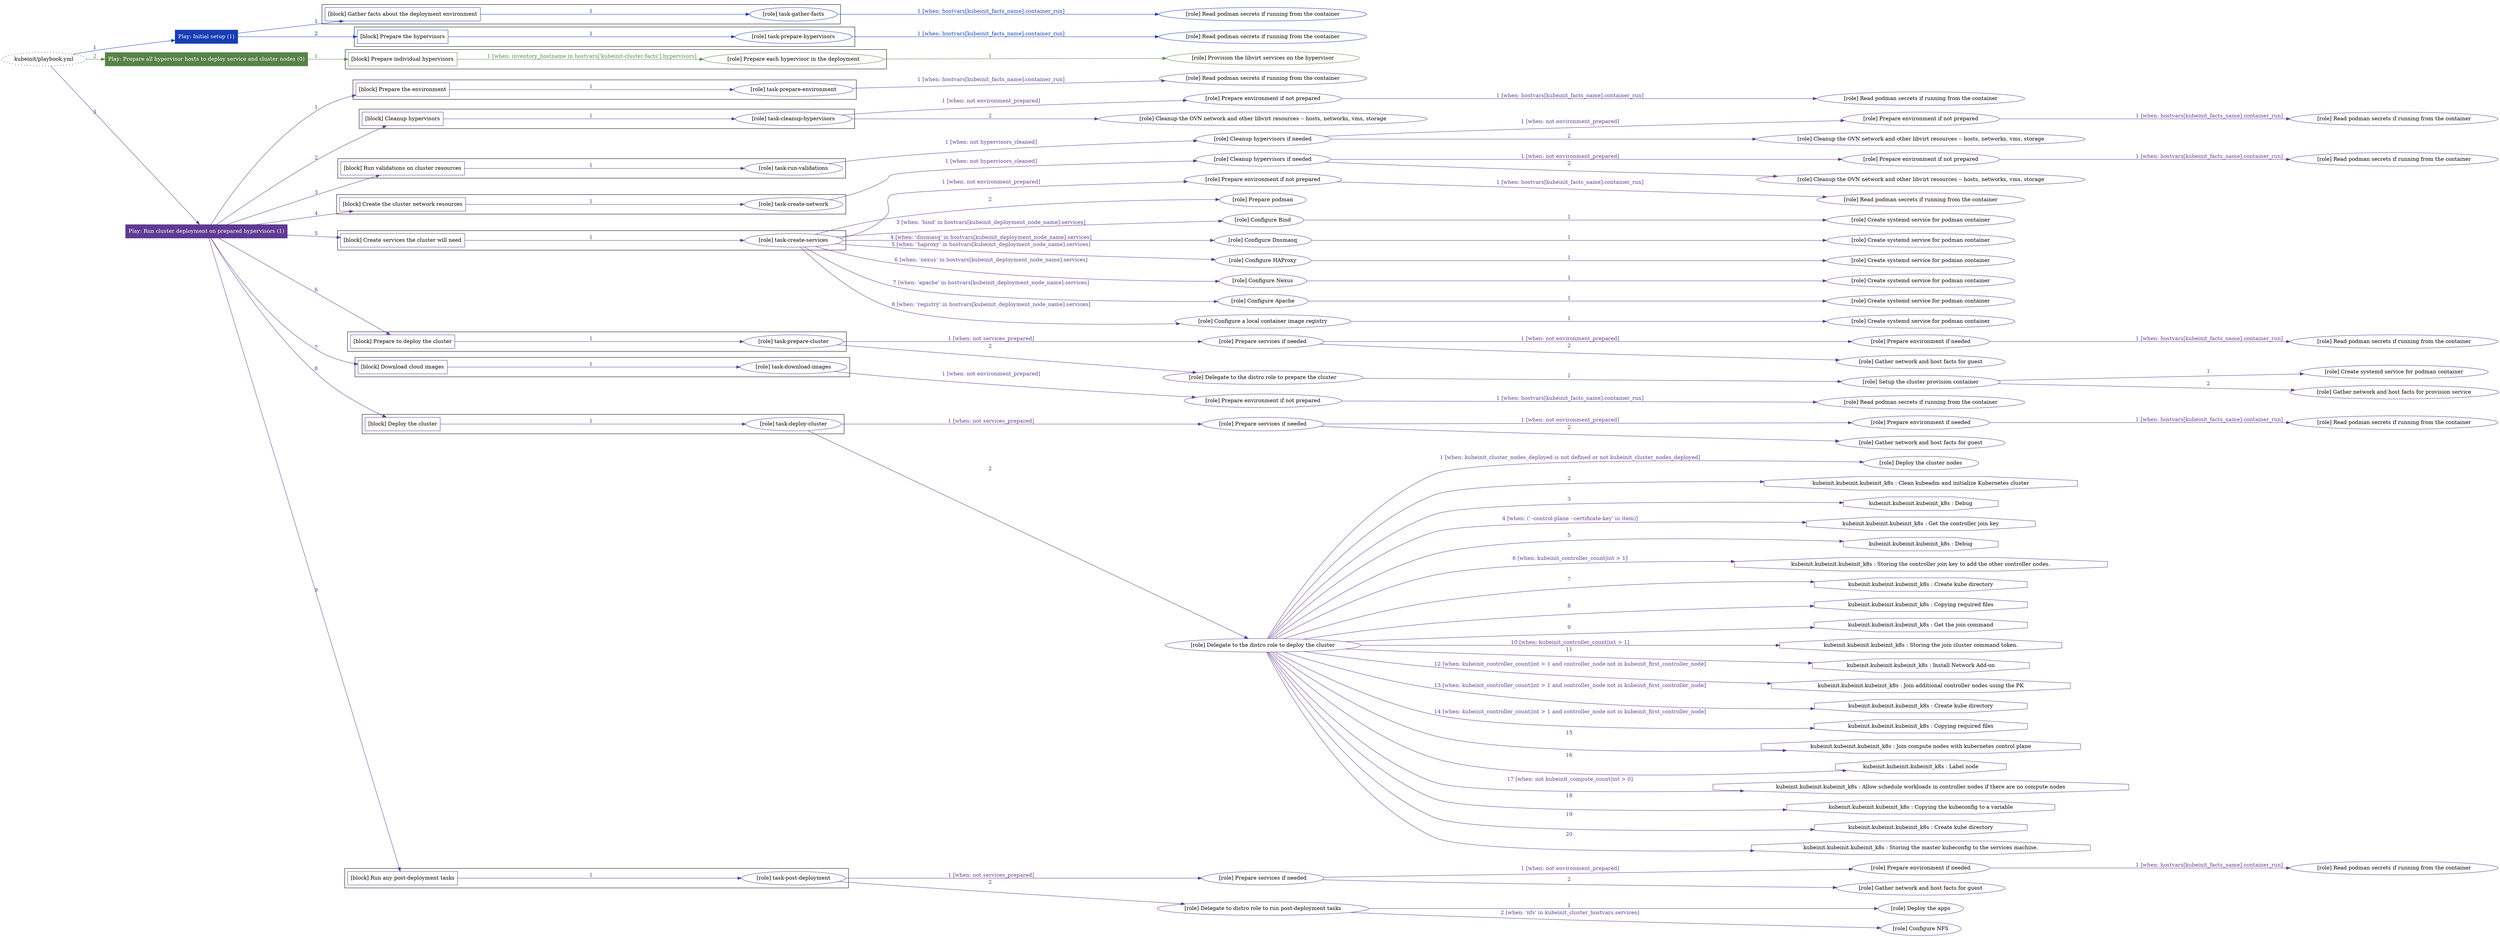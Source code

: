 digraph {
	graph [concentrate=true ordering=in rankdir=LR ratio=fill]
	edge [esep=5 sep=10]
	"kubeinit/playbook.yml" [id=root_node style=dotted]
	play_bf2b3b45 [label="Play: Initial setup (1)" color="#173db5" fontcolor="#ffffff" id=play_bf2b3b45 shape=box style=filled tooltip=localhost]
	"kubeinit/playbook.yml" -> play_bf2b3b45 [label="1 " color="#173db5" fontcolor="#173db5" id=edge_540fbf49 labeltooltip="1 " tooltip="1 "]
	subgraph "Read podman secrets if running from the container" {
		role_b2aad50b [label="[role] Read podman secrets if running from the container" color="#173db5" id=role_b2aad50b tooltip="Read podman secrets if running from the container"]
	}
	subgraph "task-gather-facts" {
		role_1fd8dd23 [label="[role] task-gather-facts" color="#173db5" id=role_1fd8dd23 tooltip="task-gather-facts"]
		role_1fd8dd23 -> role_b2aad50b [label="1 [when: hostvars[kubeinit_facts_name].container_run]" color="#173db5" fontcolor="#173db5" id=edge_abae1e37 labeltooltip="1 [when: hostvars[kubeinit_facts_name].container_run]" tooltip="1 [when: hostvars[kubeinit_facts_name].container_run]"]
	}
	subgraph "Read podman secrets if running from the container" {
		role_ccc1912c [label="[role] Read podman secrets if running from the container" color="#173db5" id=role_ccc1912c tooltip="Read podman secrets if running from the container"]
	}
	subgraph "task-prepare-hypervisors" {
		role_44dd80b1 [label="[role] task-prepare-hypervisors" color="#173db5" id=role_44dd80b1 tooltip="task-prepare-hypervisors"]
		role_44dd80b1 -> role_ccc1912c [label="1 [when: hostvars[kubeinit_facts_name].container_run]" color="#173db5" fontcolor="#173db5" id=edge_b86be500 labeltooltip="1 [when: hostvars[kubeinit_facts_name].container_run]" tooltip="1 [when: hostvars[kubeinit_facts_name].container_run]"]
	}
	subgraph "Play: Initial setup (1)" {
		play_bf2b3b45 -> block_fc939039 [label=1 color="#173db5" fontcolor="#173db5" id=edge_bdce21f8 labeltooltip=1 tooltip=1]
		subgraph cluster_block_fc939039 {
			block_fc939039 [label="[block] Gather facts about the deployment environment" color="#173db5" id=block_fc939039 labeltooltip="Gather facts about the deployment environment" shape=box tooltip="Gather facts about the deployment environment"]
			block_fc939039 -> role_1fd8dd23 [label="1 " color="#173db5" fontcolor="#173db5" id=edge_75ac5727 labeltooltip="1 " tooltip="1 "]
		}
		play_bf2b3b45 -> block_4676e66d [label=2 color="#173db5" fontcolor="#173db5" id=edge_e69bc5d6 labeltooltip=2 tooltip=2]
		subgraph cluster_block_4676e66d {
			block_4676e66d [label="[block] Prepare the hypervisors" color="#173db5" id=block_4676e66d labeltooltip="Prepare the hypervisors" shape=box tooltip="Prepare the hypervisors"]
			block_4676e66d -> role_44dd80b1 [label="1 " color="#173db5" fontcolor="#173db5" id=edge_30050987 labeltooltip="1 " tooltip="1 "]
		}
	}
	play_43822122 [label="Play: Prepare all hypervisor hosts to deploy service and cluster nodes (0)" color="#578349" fontcolor="#ffffff" id=play_43822122 shape=box style=filled tooltip="Play: Prepare all hypervisor hosts to deploy service and cluster nodes (0)"]
	"kubeinit/playbook.yml" -> play_43822122 [label="2 " color="#578349" fontcolor="#578349" id=edge_d10e5b6d labeltooltip="2 " tooltip="2 "]
	subgraph "Provision the libvirt services on the hypervisor" {
		role_d86a7ab2 [label="[role] Provision the libvirt services on the hypervisor" color="#578349" id=role_d86a7ab2 tooltip="Provision the libvirt services on the hypervisor"]
	}
	subgraph "Prepare each hypervisor in the deployment" {
		role_ded18a7d [label="[role] Prepare each hypervisor in the deployment" color="#578349" id=role_ded18a7d tooltip="Prepare each hypervisor in the deployment"]
		role_ded18a7d -> role_d86a7ab2 [label="1 " color="#578349" fontcolor="#578349" id=edge_19092181 labeltooltip="1 " tooltip="1 "]
	}
	subgraph "Play: Prepare all hypervisor hosts to deploy service and cluster nodes (0)" {
		play_43822122 -> block_10909ce9 [label=1 color="#578349" fontcolor="#578349" id=edge_ec773e83 labeltooltip=1 tooltip=1]
		subgraph cluster_block_10909ce9 {
			block_10909ce9 [label="[block] Prepare individual hypervisors" color="#578349" id=block_10909ce9 labeltooltip="Prepare individual hypervisors" shape=box tooltip="Prepare individual hypervisors"]
			block_10909ce9 -> role_ded18a7d [label="1 [when: inventory_hostname in hostvars['kubeinit-cluster-facts'].hypervisors]" color="#578349" fontcolor="#578349" id=edge_493bd750 labeltooltip="1 [when: inventory_hostname in hostvars['kubeinit-cluster-facts'].hypervisors]" tooltip="1 [when: inventory_hostname in hostvars['kubeinit-cluster-facts'].hypervisors]"]
		}
	}
	play_6344f8b8 [label="Play: Run cluster deployment on prepared hypervisors (1)" color="#5f3a92" fontcolor="#ffffff" id=play_6344f8b8 shape=box style=filled tooltip=localhost]
	"kubeinit/playbook.yml" -> play_6344f8b8 [label="3 " color="#5f3a92" fontcolor="#5f3a92" id=edge_62fa2649 labeltooltip="3 " tooltip="3 "]
	subgraph "Read podman secrets if running from the container" {
		role_d140aee1 [label="[role] Read podman secrets if running from the container" color="#5f3a92" id=role_d140aee1 tooltip="Read podman secrets if running from the container"]
	}
	subgraph "task-prepare-environment" {
		role_ffb52504 [label="[role] task-prepare-environment" color="#5f3a92" id=role_ffb52504 tooltip="task-prepare-environment"]
		role_ffb52504 -> role_d140aee1 [label="1 [when: hostvars[kubeinit_facts_name].container_run]" color="#5f3a92" fontcolor="#5f3a92" id=edge_ca661664 labeltooltip="1 [when: hostvars[kubeinit_facts_name].container_run]" tooltip="1 [when: hostvars[kubeinit_facts_name].container_run]"]
	}
	subgraph "Read podman secrets if running from the container" {
		role_f8413feb [label="[role] Read podman secrets if running from the container" color="#5f3a92" id=role_f8413feb tooltip="Read podman secrets if running from the container"]
	}
	subgraph "Prepare environment if not prepared" {
		role_72c9af43 [label="[role] Prepare environment if not prepared" color="#5f3a92" id=role_72c9af43 tooltip="Prepare environment if not prepared"]
		role_72c9af43 -> role_f8413feb [label="1 [when: hostvars[kubeinit_facts_name].container_run]" color="#5f3a92" fontcolor="#5f3a92" id=edge_c1a651ab labeltooltip="1 [when: hostvars[kubeinit_facts_name].container_run]" tooltip="1 [when: hostvars[kubeinit_facts_name].container_run]"]
	}
	subgraph "Cleanup the OVN network and other libvirt resources -- hosts, networks, vms, storage" {
		role_8b6a2470 [label="[role] Cleanup the OVN network and other libvirt resources -- hosts, networks, vms, storage" color="#5f3a92" id=role_8b6a2470 tooltip="Cleanup the OVN network and other libvirt resources -- hosts, networks, vms, storage"]
	}
	subgraph "task-cleanup-hypervisors" {
		role_1360a0ca [label="[role] task-cleanup-hypervisors" color="#5f3a92" id=role_1360a0ca tooltip="task-cleanup-hypervisors"]
		role_1360a0ca -> role_72c9af43 [label="1 [when: not environment_prepared]" color="#5f3a92" fontcolor="#5f3a92" id=edge_f00444b9 labeltooltip="1 [when: not environment_prepared]" tooltip="1 [when: not environment_prepared]"]
		role_1360a0ca -> role_8b6a2470 [label="2 " color="#5f3a92" fontcolor="#5f3a92" id=edge_e77e50e2 labeltooltip="2 " tooltip="2 "]
	}
	subgraph "Read podman secrets if running from the container" {
		role_92792726 [label="[role] Read podman secrets if running from the container" color="#5f3a92" id=role_92792726 tooltip="Read podman secrets if running from the container"]
	}
	subgraph "Prepare environment if not prepared" {
		role_5d18cc5f [label="[role] Prepare environment if not prepared" color="#5f3a92" id=role_5d18cc5f tooltip="Prepare environment if not prepared"]
		role_5d18cc5f -> role_92792726 [label="1 [when: hostvars[kubeinit_facts_name].container_run]" color="#5f3a92" fontcolor="#5f3a92" id=edge_6727bb2a labeltooltip="1 [when: hostvars[kubeinit_facts_name].container_run]" tooltip="1 [when: hostvars[kubeinit_facts_name].container_run]"]
	}
	subgraph "Cleanup the OVN network and other libvirt resources -- hosts, networks, vms, storage" {
		role_a4ace2a5 [label="[role] Cleanup the OVN network and other libvirt resources -- hosts, networks, vms, storage" color="#5f3a92" id=role_a4ace2a5 tooltip="Cleanup the OVN network and other libvirt resources -- hosts, networks, vms, storage"]
	}
	subgraph "Cleanup hypervisors if needed" {
		role_49c178c5 [label="[role] Cleanup hypervisors if needed" color="#5f3a92" id=role_49c178c5 tooltip="Cleanup hypervisors if needed"]
		role_49c178c5 -> role_5d18cc5f [label="1 [when: not environment_prepared]" color="#5f3a92" fontcolor="#5f3a92" id=edge_2d1603c5 labeltooltip="1 [when: not environment_prepared]" tooltip="1 [when: not environment_prepared]"]
		role_49c178c5 -> role_a4ace2a5 [label="2 " color="#5f3a92" fontcolor="#5f3a92" id=edge_77878982 labeltooltip="2 " tooltip="2 "]
	}
	subgraph "task-run-validations" {
		role_360d92c2 [label="[role] task-run-validations" color="#5f3a92" id=role_360d92c2 tooltip="task-run-validations"]
		role_360d92c2 -> role_49c178c5 [label="1 [when: not hypervisors_cleaned]" color="#5f3a92" fontcolor="#5f3a92" id=edge_caa7bf36 labeltooltip="1 [when: not hypervisors_cleaned]" tooltip="1 [when: not hypervisors_cleaned]"]
	}
	subgraph "Read podman secrets if running from the container" {
		role_0687dd58 [label="[role] Read podman secrets if running from the container" color="#5f3a92" id=role_0687dd58 tooltip="Read podman secrets if running from the container"]
	}
	subgraph "Prepare environment if not prepared" {
		role_578fa37c [label="[role] Prepare environment if not prepared" color="#5f3a92" id=role_578fa37c tooltip="Prepare environment if not prepared"]
		role_578fa37c -> role_0687dd58 [label="1 [when: hostvars[kubeinit_facts_name].container_run]" color="#5f3a92" fontcolor="#5f3a92" id=edge_db6e4362 labeltooltip="1 [when: hostvars[kubeinit_facts_name].container_run]" tooltip="1 [when: hostvars[kubeinit_facts_name].container_run]"]
	}
	subgraph "Cleanup the OVN network and other libvirt resources -- hosts, networks, vms, storage" {
		role_d20334b9 [label="[role] Cleanup the OVN network and other libvirt resources -- hosts, networks, vms, storage" color="#5f3a92" id=role_d20334b9 tooltip="Cleanup the OVN network and other libvirt resources -- hosts, networks, vms, storage"]
	}
	subgraph "Cleanup hypervisors if needed" {
		role_0ff7dcfd [label="[role] Cleanup hypervisors if needed" color="#5f3a92" id=role_0ff7dcfd tooltip="Cleanup hypervisors if needed"]
		role_0ff7dcfd -> role_578fa37c [label="1 [when: not environment_prepared]" color="#5f3a92" fontcolor="#5f3a92" id=edge_586d437e labeltooltip="1 [when: not environment_prepared]" tooltip="1 [when: not environment_prepared]"]
		role_0ff7dcfd -> role_d20334b9 [label="2 " color="#5f3a92" fontcolor="#5f3a92" id=edge_9bd036a9 labeltooltip="2 " tooltip="2 "]
	}
	subgraph "task-create-network" {
		role_db0ac112 [label="[role] task-create-network" color="#5f3a92" id=role_db0ac112 tooltip="task-create-network"]
		role_db0ac112 -> role_0ff7dcfd [label="1 [when: not hypervisors_cleaned]" color="#5f3a92" fontcolor="#5f3a92" id=edge_6b70352e labeltooltip="1 [when: not hypervisors_cleaned]" tooltip="1 [when: not hypervisors_cleaned]"]
	}
	subgraph "Read podman secrets if running from the container" {
		role_b67854e7 [label="[role] Read podman secrets if running from the container" color="#5f3a92" id=role_b67854e7 tooltip="Read podman secrets if running from the container"]
	}
	subgraph "Prepare environment if not prepared" {
		role_4c33fd7b [label="[role] Prepare environment if not prepared" color="#5f3a92" id=role_4c33fd7b tooltip="Prepare environment if not prepared"]
		role_4c33fd7b -> role_b67854e7 [label="1 [when: hostvars[kubeinit_facts_name].container_run]" color="#5f3a92" fontcolor="#5f3a92" id=edge_3f41cc88 labeltooltip="1 [when: hostvars[kubeinit_facts_name].container_run]" tooltip="1 [when: hostvars[kubeinit_facts_name].container_run]"]
	}
	subgraph "Prepare podman" {
		role_80ef2e96 [label="[role] Prepare podman" color="#5f3a92" id=role_80ef2e96 tooltip="Prepare podman"]
	}
	subgraph "Create systemd service for podman container" {
		role_78ce0edf [label="[role] Create systemd service for podman container" color="#5f3a92" id=role_78ce0edf tooltip="Create systemd service for podman container"]
	}
	subgraph "Configure Bind" {
		role_19701383 [label="[role] Configure Bind" color="#5f3a92" id=role_19701383 tooltip="Configure Bind"]
		role_19701383 -> role_78ce0edf [label="1 " color="#5f3a92" fontcolor="#5f3a92" id=edge_45bb75d7 labeltooltip="1 " tooltip="1 "]
	}
	subgraph "Create systemd service for podman container" {
		role_390d67d2 [label="[role] Create systemd service for podman container" color="#5f3a92" id=role_390d67d2 tooltip="Create systemd service for podman container"]
	}
	subgraph "Configure Dnsmasq" {
		role_bfc6534c [label="[role] Configure Dnsmasq" color="#5f3a92" id=role_bfc6534c tooltip="Configure Dnsmasq"]
		role_bfc6534c -> role_390d67d2 [label="1 " color="#5f3a92" fontcolor="#5f3a92" id=edge_5776c5c5 labeltooltip="1 " tooltip="1 "]
	}
	subgraph "Create systemd service for podman container" {
		role_d4741767 [label="[role] Create systemd service for podman container" color="#5f3a92" id=role_d4741767 tooltip="Create systemd service for podman container"]
	}
	subgraph "Configure HAProxy" {
		role_03612555 [label="[role] Configure HAProxy" color="#5f3a92" id=role_03612555 tooltip="Configure HAProxy"]
		role_03612555 -> role_d4741767 [label="1 " color="#5f3a92" fontcolor="#5f3a92" id=edge_160a0e99 labeltooltip="1 " tooltip="1 "]
	}
	subgraph "Create systemd service for podman container" {
		role_7c8b3a52 [label="[role] Create systemd service for podman container" color="#5f3a92" id=role_7c8b3a52 tooltip="Create systemd service for podman container"]
	}
	subgraph "Configure Nexus" {
		role_c826a99a [label="[role] Configure Nexus" color="#5f3a92" id=role_c826a99a tooltip="Configure Nexus"]
		role_c826a99a -> role_7c8b3a52 [label="1 " color="#5f3a92" fontcolor="#5f3a92" id=edge_554e15d2 labeltooltip="1 " tooltip="1 "]
	}
	subgraph "Create systemd service for podman container" {
		role_688afaf4 [label="[role] Create systemd service for podman container" color="#5f3a92" id=role_688afaf4 tooltip="Create systemd service for podman container"]
	}
	subgraph "Configure Apache" {
		role_d84b3310 [label="[role] Configure Apache" color="#5f3a92" id=role_d84b3310 tooltip="Configure Apache"]
		role_d84b3310 -> role_688afaf4 [label="1 " color="#5f3a92" fontcolor="#5f3a92" id=edge_1b94efdb labeltooltip="1 " tooltip="1 "]
	}
	subgraph "Create systemd service for podman container" {
		role_79f8e9ed [label="[role] Create systemd service for podman container" color="#5f3a92" id=role_79f8e9ed tooltip="Create systemd service for podman container"]
	}
	subgraph "Configure a local container image registry" {
		role_c90b74b9 [label="[role] Configure a local container image registry" color="#5f3a92" id=role_c90b74b9 tooltip="Configure a local container image registry"]
		role_c90b74b9 -> role_79f8e9ed [label="1 " color="#5f3a92" fontcolor="#5f3a92" id=edge_d742f042 labeltooltip="1 " tooltip="1 "]
	}
	subgraph "task-create-services" {
		role_9922562b [label="[role] task-create-services" color="#5f3a92" id=role_9922562b tooltip="task-create-services"]
		role_9922562b -> role_4c33fd7b [label="1 [when: not environment_prepared]" color="#5f3a92" fontcolor="#5f3a92" id=edge_27c3fa11 labeltooltip="1 [when: not environment_prepared]" tooltip="1 [when: not environment_prepared]"]
		role_9922562b -> role_80ef2e96 [label="2 " color="#5f3a92" fontcolor="#5f3a92" id=edge_793ec309 labeltooltip="2 " tooltip="2 "]
		role_9922562b -> role_19701383 [label="3 [when: 'bind' in hostvars[kubeinit_deployment_node_name].services]" color="#5f3a92" fontcolor="#5f3a92" id=edge_03c34f8a labeltooltip="3 [when: 'bind' in hostvars[kubeinit_deployment_node_name].services]" tooltip="3 [when: 'bind' in hostvars[kubeinit_deployment_node_name].services]"]
		role_9922562b -> role_bfc6534c [label="4 [when: 'dnsmasq' in hostvars[kubeinit_deployment_node_name].services]" color="#5f3a92" fontcolor="#5f3a92" id=edge_d6d9b5e6 labeltooltip="4 [when: 'dnsmasq' in hostvars[kubeinit_deployment_node_name].services]" tooltip="4 [when: 'dnsmasq' in hostvars[kubeinit_deployment_node_name].services]"]
		role_9922562b -> role_03612555 [label="5 [when: 'haproxy' in hostvars[kubeinit_deployment_node_name].services]" color="#5f3a92" fontcolor="#5f3a92" id=edge_5db79291 labeltooltip="5 [when: 'haproxy' in hostvars[kubeinit_deployment_node_name].services]" tooltip="5 [when: 'haproxy' in hostvars[kubeinit_deployment_node_name].services]"]
		role_9922562b -> role_c826a99a [label="6 [when: 'nexus' in hostvars[kubeinit_deployment_node_name].services]" color="#5f3a92" fontcolor="#5f3a92" id=edge_aa664c69 labeltooltip="6 [when: 'nexus' in hostvars[kubeinit_deployment_node_name].services]" tooltip="6 [when: 'nexus' in hostvars[kubeinit_deployment_node_name].services]"]
		role_9922562b -> role_d84b3310 [label="7 [when: 'apache' in hostvars[kubeinit_deployment_node_name].services]" color="#5f3a92" fontcolor="#5f3a92" id=edge_fdcc765b labeltooltip="7 [when: 'apache' in hostvars[kubeinit_deployment_node_name].services]" tooltip="7 [when: 'apache' in hostvars[kubeinit_deployment_node_name].services]"]
		role_9922562b -> role_c90b74b9 [label="8 [when: 'registry' in hostvars[kubeinit_deployment_node_name].services]" color="#5f3a92" fontcolor="#5f3a92" id=edge_ba6ea908 labeltooltip="8 [when: 'registry' in hostvars[kubeinit_deployment_node_name].services]" tooltip="8 [when: 'registry' in hostvars[kubeinit_deployment_node_name].services]"]
	}
	subgraph "Read podman secrets if running from the container" {
		role_3920f2af [label="[role] Read podman secrets if running from the container" color="#5f3a92" id=role_3920f2af tooltip="Read podman secrets if running from the container"]
	}
	subgraph "Prepare environment if needed" {
		role_034ff74f [label="[role] Prepare environment if needed" color="#5f3a92" id=role_034ff74f tooltip="Prepare environment if needed"]
		role_034ff74f -> role_3920f2af [label="1 [when: hostvars[kubeinit_facts_name].container_run]" color="#5f3a92" fontcolor="#5f3a92" id=edge_2f00c1d3 labeltooltip="1 [when: hostvars[kubeinit_facts_name].container_run]" tooltip="1 [when: hostvars[kubeinit_facts_name].container_run]"]
	}
	subgraph "Gather network and host facts for guest" {
		role_028f5f5a [label="[role] Gather network and host facts for guest" color="#5f3a92" id=role_028f5f5a tooltip="Gather network and host facts for guest"]
	}
	subgraph "Prepare services if needed" {
		role_70e7f78d [label="[role] Prepare services if needed" color="#5f3a92" id=role_70e7f78d tooltip="Prepare services if needed"]
		role_70e7f78d -> role_034ff74f [label="1 [when: not environment_prepared]" color="#5f3a92" fontcolor="#5f3a92" id=edge_706aa1d6 labeltooltip="1 [when: not environment_prepared]" tooltip="1 [when: not environment_prepared]"]
		role_70e7f78d -> role_028f5f5a [label="2 " color="#5f3a92" fontcolor="#5f3a92" id=edge_54a52afe labeltooltip="2 " tooltip="2 "]
	}
	subgraph "Create systemd service for podman container" {
		role_575f31d8 [label="[role] Create systemd service for podman container" color="#5f3a92" id=role_575f31d8 tooltip="Create systemd service for podman container"]
	}
	subgraph "Gather network and host facts for provision service" {
		role_6a45ed3b [label="[role] Gather network and host facts for provision service" color="#5f3a92" id=role_6a45ed3b tooltip="Gather network and host facts for provision service"]
	}
	subgraph "Setup the cluster provision container" {
		role_b6cc36d1 [label="[role] Setup the cluster provision container" color="#5f3a92" id=role_b6cc36d1 tooltip="Setup the cluster provision container"]
		role_b6cc36d1 -> role_575f31d8 [label="1 " color="#5f3a92" fontcolor="#5f3a92" id=edge_39057a90 labeltooltip="1 " tooltip="1 "]
		role_b6cc36d1 -> role_6a45ed3b [label="2 " color="#5f3a92" fontcolor="#5f3a92" id=edge_bf0a02cb labeltooltip="2 " tooltip="2 "]
	}
	subgraph "Delegate to the distro role to prepare the cluster" {
		role_b69da6f9 [label="[role] Delegate to the distro role to prepare the cluster" color="#5f3a92" id=role_b69da6f9 tooltip="Delegate to the distro role to prepare the cluster"]
		role_b69da6f9 -> role_b6cc36d1 [label="1 " color="#5f3a92" fontcolor="#5f3a92" id=edge_e8ff3693 labeltooltip="1 " tooltip="1 "]
	}
	subgraph "task-prepare-cluster" {
		role_78491afc [label="[role] task-prepare-cluster" color="#5f3a92" id=role_78491afc tooltip="task-prepare-cluster"]
		role_78491afc -> role_70e7f78d [label="1 [when: not services_prepared]" color="#5f3a92" fontcolor="#5f3a92" id=edge_a430bb07 labeltooltip="1 [when: not services_prepared]" tooltip="1 [when: not services_prepared]"]
		role_78491afc -> role_b69da6f9 [label="2 " color="#5f3a92" fontcolor="#5f3a92" id=edge_def46cc9 labeltooltip="2 " tooltip="2 "]
	}
	subgraph "Read podman secrets if running from the container" {
		role_a3500bd7 [label="[role] Read podman secrets if running from the container" color="#5f3a92" id=role_a3500bd7 tooltip="Read podman secrets if running from the container"]
	}
	subgraph "Prepare environment if not prepared" {
		role_75862265 [label="[role] Prepare environment if not prepared" color="#5f3a92" id=role_75862265 tooltip="Prepare environment if not prepared"]
		role_75862265 -> role_a3500bd7 [label="1 [when: hostvars[kubeinit_facts_name].container_run]" color="#5f3a92" fontcolor="#5f3a92" id=edge_0129d7aa labeltooltip="1 [when: hostvars[kubeinit_facts_name].container_run]" tooltip="1 [when: hostvars[kubeinit_facts_name].container_run]"]
	}
	subgraph "task-download-images" {
		role_35087c84 [label="[role] task-download-images" color="#5f3a92" id=role_35087c84 tooltip="task-download-images"]
		role_35087c84 -> role_75862265 [label="1 [when: not environment_prepared]" color="#5f3a92" fontcolor="#5f3a92" id=edge_0ceb9046 labeltooltip="1 [when: not environment_prepared]" tooltip="1 [when: not environment_prepared]"]
	}
	subgraph "Read podman secrets if running from the container" {
		role_a901470b [label="[role] Read podman secrets if running from the container" color="#5f3a92" id=role_a901470b tooltip="Read podman secrets if running from the container"]
	}
	subgraph "Prepare environment if needed" {
		role_4a683b18 [label="[role] Prepare environment if needed" color="#5f3a92" id=role_4a683b18 tooltip="Prepare environment if needed"]
		role_4a683b18 -> role_a901470b [label="1 [when: hostvars[kubeinit_facts_name].container_run]" color="#5f3a92" fontcolor="#5f3a92" id=edge_cfa685c9 labeltooltip="1 [when: hostvars[kubeinit_facts_name].container_run]" tooltip="1 [when: hostvars[kubeinit_facts_name].container_run]"]
	}
	subgraph "Gather network and host facts for guest" {
		role_7b8a905b [label="[role] Gather network and host facts for guest" color="#5f3a92" id=role_7b8a905b tooltip="Gather network and host facts for guest"]
	}
	subgraph "Prepare services if needed" {
		role_7c4df70b [label="[role] Prepare services if needed" color="#5f3a92" id=role_7c4df70b tooltip="Prepare services if needed"]
		role_7c4df70b -> role_4a683b18 [label="1 [when: not environment_prepared]" color="#5f3a92" fontcolor="#5f3a92" id=edge_44c87eb2 labeltooltip="1 [when: not environment_prepared]" tooltip="1 [when: not environment_prepared]"]
		role_7c4df70b -> role_7b8a905b [label="2 " color="#5f3a92" fontcolor="#5f3a92" id=edge_7f76cea5 labeltooltip="2 " tooltip="2 "]
	}
	subgraph "Deploy the cluster nodes" {
		role_ec8345b4 [label="[role] Deploy the cluster nodes" color="#5f3a92" id=role_ec8345b4 tooltip="Deploy the cluster nodes"]
	}
	subgraph "Delegate to the distro role to deploy the cluster" {
		role_944edcaf [label="[role] Delegate to the distro role to deploy the cluster" color="#5f3a92" id=role_944edcaf tooltip="Delegate to the distro role to deploy the cluster"]
		role_944edcaf -> role_ec8345b4 [label="1 [when: kubeinit_cluster_nodes_deployed is not defined or not kubeinit_cluster_nodes_deployed]" color="#5f3a92" fontcolor="#5f3a92" id=edge_cf619929 labeltooltip="1 [when: kubeinit_cluster_nodes_deployed is not defined or not kubeinit_cluster_nodes_deployed]" tooltip="1 [when: kubeinit_cluster_nodes_deployed is not defined or not kubeinit_cluster_nodes_deployed]"]
		task_ca808a88 [label="kubeinit.kubeinit.kubeinit_k8s : Clean kubeadm and initialize Kubernetes cluster" color="#5f3a92" id=task_ca808a88 shape=octagon tooltip="kubeinit.kubeinit.kubeinit_k8s : Clean kubeadm and initialize Kubernetes cluster"]
		role_944edcaf -> task_ca808a88 [label="2 " color="#5f3a92" fontcolor="#5f3a92" id=edge_22813aeb labeltooltip="2 " tooltip="2 "]
		task_6198b78f [label="kubeinit.kubeinit.kubeinit_k8s : Debug" color="#5f3a92" id=task_6198b78f shape=octagon tooltip="kubeinit.kubeinit.kubeinit_k8s : Debug"]
		role_944edcaf -> task_6198b78f [label="3 " color="#5f3a92" fontcolor="#5f3a92" id=edge_5f482293 labeltooltip="3 " tooltip="3 "]
		task_76ce48c2 [label="kubeinit.kubeinit.kubeinit_k8s : Get the controller join key" color="#5f3a92" id=task_76ce48c2 shape=octagon tooltip="kubeinit.kubeinit.kubeinit_k8s : Get the controller join key"]
		role_944edcaf -> task_76ce48c2 [label="4 [when: ('--control-plane --certificate-key' in item)]" color="#5f3a92" fontcolor="#5f3a92" id=edge_8472f9a1 labeltooltip="4 [when: ('--control-plane --certificate-key' in item)]" tooltip="4 [when: ('--control-plane --certificate-key' in item)]"]
		task_f2632c9b [label="kubeinit.kubeinit.kubeinit_k8s : Debug" color="#5f3a92" id=task_f2632c9b shape=octagon tooltip="kubeinit.kubeinit.kubeinit_k8s : Debug"]
		role_944edcaf -> task_f2632c9b [label="5 " color="#5f3a92" fontcolor="#5f3a92" id=edge_c1df900f labeltooltip="5 " tooltip="5 "]
		task_3cd79132 [label="kubeinit.kubeinit.kubeinit_k8s : Storing the controller join key to add the other controller nodes." color="#5f3a92" id=task_3cd79132 shape=octagon tooltip="kubeinit.kubeinit.kubeinit_k8s : Storing the controller join key to add the other controller nodes."]
		role_944edcaf -> task_3cd79132 [label="6 [when: kubeinit_controller_count|int > 1]" color="#5f3a92" fontcolor="#5f3a92" id=edge_9844b720 labeltooltip="6 [when: kubeinit_controller_count|int > 1]" tooltip="6 [when: kubeinit_controller_count|int > 1]"]
		task_0bca112f [label="kubeinit.kubeinit.kubeinit_k8s : Create kube directory" color="#5f3a92" id=task_0bca112f shape=octagon tooltip="kubeinit.kubeinit.kubeinit_k8s : Create kube directory"]
		role_944edcaf -> task_0bca112f [label="7 " color="#5f3a92" fontcolor="#5f3a92" id=edge_20633470 labeltooltip="7 " tooltip="7 "]
		task_5803e4c0 [label="kubeinit.kubeinit.kubeinit_k8s : Copying required files" color="#5f3a92" id=task_5803e4c0 shape=octagon tooltip="kubeinit.kubeinit.kubeinit_k8s : Copying required files"]
		role_944edcaf -> task_5803e4c0 [label="8 " color="#5f3a92" fontcolor="#5f3a92" id=edge_8cfa2d18 labeltooltip="8 " tooltip="8 "]
		task_fe0d7b19 [label="kubeinit.kubeinit.kubeinit_k8s : Get the join command" color="#5f3a92" id=task_fe0d7b19 shape=octagon tooltip="kubeinit.kubeinit.kubeinit_k8s : Get the join command"]
		role_944edcaf -> task_fe0d7b19 [label="9 " color="#5f3a92" fontcolor="#5f3a92" id=edge_961277d4 labeltooltip="9 " tooltip="9 "]
		task_ce7094d2 [label="kubeinit.kubeinit.kubeinit_k8s : Storing the join cluster command token." color="#5f3a92" id=task_ce7094d2 shape=octagon tooltip="kubeinit.kubeinit.kubeinit_k8s : Storing the join cluster command token."]
		role_944edcaf -> task_ce7094d2 [label="10 [when: kubeinit_controller_count|int > 1]" color="#5f3a92" fontcolor="#5f3a92" id=edge_29bf0e49 labeltooltip="10 [when: kubeinit_controller_count|int > 1]" tooltip="10 [when: kubeinit_controller_count|int > 1]"]
		task_f2710923 [label="kubeinit.kubeinit.kubeinit_k8s : Install Network Add-on" color="#5f3a92" id=task_f2710923 shape=octagon tooltip="kubeinit.kubeinit.kubeinit_k8s : Install Network Add-on"]
		role_944edcaf -> task_f2710923 [label="11 " color="#5f3a92" fontcolor="#5f3a92" id=edge_b1f2d0d9 labeltooltip="11 " tooltip="11 "]
		task_5d607bb7 [label="kubeinit.kubeinit.kubeinit_k8s : Join additional controller nodes using the PK" color="#5f3a92" id=task_5d607bb7 shape=octagon tooltip="kubeinit.kubeinit.kubeinit_k8s : Join additional controller nodes using the PK"]
		role_944edcaf -> task_5d607bb7 [label="12 [when: kubeinit_controller_count|int > 1 and controller_node not in kubeinit_first_controller_node]" color="#5f3a92" fontcolor="#5f3a92" id=edge_f59fc0a9 labeltooltip="12 [when: kubeinit_controller_count|int > 1 and controller_node not in kubeinit_first_controller_node]" tooltip="12 [when: kubeinit_controller_count|int > 1 and controller_node not in kubeinit_first_controller_node]"]
		task_a6eea3a9 [label="kubeinit.kubeinit.kubeinit_k8s : Create kube directory" color="#5f3a92" id=task_a6eea3a9 shape=octagon tooltip="kubeinit.kubeinit.kubeinit_k8s : Create kube directory"]
		role_944edcaf -> task_a6eea3a9 [label="13 [when: kubeinit_controller_count|int > 1 and controller_node not in kubeinit_first_controller_node]" color="#5f3a92" fontcolor="#5f3a92" id=edge_d19fffc5 labeltooltip="13 [when: kubeinit_controller_count|int > 1 and controller_node not in kubeinit_first_controller_node]" tooltip="13 [when: kubeinit_controller_count|int > 1 and controller_node not in kubeinit_first_controller_node]"]
		task_8082b5a4 [label="kubeinit.kubeinit.kubeinit_k8s : Copying required files" color="#5f3a92" id=task_8082b5a4 shape=octagon tooltip="kubeinit.kubeinit.kubeinit_k8s : Copying required files"]
		role_944edcaf -> task_8082b5a4 [label="14 [when: kubeinit_controller_count|int > 1 and controller_node not in kubeinit_first_controller_node]" color="#5f3a92" fontcolor="#5f3a92" id=edge_dd7eb452 labeltooltip="14 [when: kubeinit_controller_count|int > 1 and controller_node not in kubeinit_first_controller_node]" tooltip="14 [when: kubeinit_controller_count|int > 1 and controller_node not in kubeinit_first_controller_node]"]
		task_bd1a8053 [label="kubeinit.kubeinit.kubeinit_k8s : Join compute nodes with kubernetes control plane" color="#5f3a92" id=task_bd1a8053 shape=octagon tooltip="kubeinit.kubeinit.kubeinit_k8s : Join compute nodes with kubernetes control plane"]
		role_944edcaf -> task_bd1a8053 [label="15 " color="#5f3a92" fontcolor="#5f3a92" id=edge_5da5992b labeltooltip="15 " tooltip="15 "]
		task_d9642c5e [label="kubeinit.kubeinit.kubeinit_k8s : Label node" color="#5f3a92" id=task_d9642c5e shape=octagon tooltip="kubeinit.kubeinit.kubeinit_k8s : Label node"]
		role_944edcaf -> task_d9642c5e [label="16 " color="#5f3a92" fontcolor="#5f3a92" id=edge_293f9d3c labeltooltip="16 " tooltip="16 "]
		task_9f2288f2 [label="kubeinit.kubeinit.kubeinit_k8s : Allow schedule workloads in controller nodes if there are no compute nodes" color="#5f3a92" id=task_9f2288f2 shape=octagon tooltip="kubeinit.kubeinit.kubeinit_k8s : Allow schedule workloads in controller nodes if there are no compute nodes"]
		role_944edcaf -> task_9f2288f2 [label="17 [when: not kubeinit_compute_count|int > 0]" color="#5f3a92" fontcolor="#5f3a92" id=edge_9c80d908 labeltooltip="17 [when: not kubeinit_compute_count|int > 0]" tooltip="17 [when: not kubeinit_compute_count|int > 0]"]
		task_502f4d32 [label="kubeinit.kubeinit.kubeinit_k8s : Copying the kubeconfig to a variable" color="#5f3a92" id=task_502f4d32 shape=octagon tooltip="kubeinit.kubeinit.kubeinit_k8s : Copying the kubeconfig to a variable"]
		role_944edcaf -> task_502f4d32 [label="18 " color="#5f3a92" fontcolor="#5f3a92" id=edge_d5510693 labeltooltip="18 " tooltip="18 "]
		task_f3a5fecd [label="kubeinit.kubeinit.kubeinit_k8s : Create kube directory" color="#5f3a92" id=task_f3a5fecd shape=octagon tooltip="kubeinit.kubeinit.kubeinit_k8s : Create kube directory"]
		role_944edcaf -> task_f3a5fecd [label="19 " color="#5f3a92" fontcolor="#5f3a92" id=edge_9b1037ec labeltooltip="19 " tooltip="19 "]
		task_f1e02ee7 [label="kubeinit.kubeinit.kubeinit_k8s : Storing the master kubeconfig to the services machine." color="#5f3a92" id=task_f1e02ee7 shape=octagon tooltip="kubeinit.kubeinit.kubeinit_k8s : Storing the master kubeconfig to the services machine."]
		role_944edcaf -> task_f1e02ee7 [label="20 " color="#5f3a92" fontcolor="#5f3a92" id=edge_7f2a9c1c labeltooltip="20 " tooltip="20 "]
	}
	subgraph "task-deploy-cluster" {
		role_fbc8dd3c [label="[role] task-deploy-cluster" color="#5f3a92" id=role_fbc8dd3c tooltip="task-deploy-cluster"]
		role_fbc8dd3c -> role_7c4df70b [label="1 [when: not services_prepared]" color="#5f3a92" fontcolor="#5f3a92" id=edge_25901bc5 labeltooltip="1 [when: not services_prepared]" tooltip="1 [when: not services_prepared]"]
		role_fbc8dd3c -> role_944edcaf [label="2 " color="#5f3a92" fontcolor="#5f3a92" id=edge_aa0c5b3d labeltooltip="2 " tooltip="2 "]
	}
	subgraph "Read podman secrets if running from the container" {
		role_a755ba67 [label="[role] Read podman secrets if running from the container" color="#5f3a92" id=role_a755ba67 tooltip="Read podman secrets if running from the container"]
	}
	subgraph "Prepare environment if needed" {
		role_848d7fde [label="[role] Prepare environment if needed" color="#5f3a92" id=role_848d7fde tooltip="Prepare environment if needed"]
		role_848d7fde -> role_a755ba67 [label="1 [when: hostvars[kubeinit_facts_name].container_run]" color="#5f3a92" fontcolor="#5f3a92" id=edge_ef7fae80 labeltooltip="1 [when: hostvars[kubeinit_facts_name].container_run]" tooltip="1 [when: hostvars[kubeinit_facts_name].container_run]"]
	}
	subgraph "Gather network and host facts for guest" {
		role_f1d7439a [label="[role] Gather network and host facts for guest" color="#5f3a92" id=role_f1d7439a tooltip="Gather network and host facts for guest"]
	}
	subgraph "Prepare services if needed" {
		role_64baa622 [label="[role] Prepare services if needed" color="#5f3a92" id=role_64baa622 tooltip="Prepare services if needed"]
		role_64baa622 -> role_848d7fde [label="1 [when: not environment_prepared]" color="#5f3a92" fontcolor="#5f3a92" id=edge_3b6e8120 labeltooltip="1 [when: not environment_prepared]" tooltip="1 [when: not environment_prepared]"]
		role_64baa622 -> role_f1d7439a [label="2 " color="#5f3a92" fontcolor="#5f3a92" id=edge_0f5e9187 labeltooltip="2 " tooltip="2 "]
	}
	subgraph "Deploy the apps" {
		role_b3a45c1a [label="[role] Deploy the apps" color="#5f3a92" id=role_b3a45c1a tooltip="Deploy the apps"]
	}
	subgraph "Configure NFS" {
		role_9b568101 [label="[role] Configure NFS" color="#5f3a92" id=role_9b568101 tooltip="Configure NFS"]
	}
	subgraph "Delegate to distro role to run post-deployment tasks" {
		role_7d0dc2f4 [label="[role] Delegate to distro role to run post-deployment tasks" color="#5f3a92" id=role_7d0dc2f4 tooltip="Delegate to distro role to run post-deployment tasks"]
		role_7d0dc2f4 -> role_b3a45c1a [label="1 " color="#5f3a92" fontcolor="#5f3a92" id=edge_8948b8dc labeltooltip="1 " tooltip="1 "]
		role_7d0dc2f4 -> role_9b568101 [label="2 [when: 'nfs' in kubeinit_cluster_hostvars.services]" color="#5f3a92" fontcolor="#5f3a92" id=edge_50ab05da labeltooltip="2 [when: 'nfs' in kubeinit_cluster_hostvars.services]" tooltip="2 [when: 'nfs' in kubeinit_cluster_hostvars.services]"]
	}
	subgraph "task-post-deployment" {
		role_64fff59f [label="[role] task-post-deployment" color="#5f3a92" id=role_64fff59f tooltip="task-post-deployment"]
		role_64fff59f -> role_64baa622 [label="1 [when: not services_prepared]" color="#5f3a92" fontcolor="#5f3a92" id=edge_c9ba7b83 labeltooltip="1 [when: not services_prepared]" tooltip="1 [when: not services_prepared]"]
		role_64fff59f -> role_7d0dc2f4 [label="2 " color="#5f3a92" fontcolor="#5f3a92" id=edge_bced49c2 labeltooltip="2 " tooltip="2 "]
	}
	subgraph "Play: Run cluster deployment on prepared hypervisors (1)" {
		play_6344f8b8 -> block_0596dbe7 [label=1 color="#5f3a92" fontcolor="#5f3a92" id=edge_b023a2d4 labeltooltip=1 tooltip=1]
		subgraph cluster_block_0596dbe7 {
			block_0596dbe7 [label="[block] Prepare the environment" color="#5f3a92" id=block_0596dbe7 labeltooltip="Prepare the environment" shape=box tooltip="Prepare the environment"]
			block_0596dbe7 -> role_ffb52504 [label="1 " color="#5f3a92" fontcolor="#5f3a92" id=edge_3ae6aadf labeltooltip="1 " tooltip="1 "]
		}
		play_6344f8b8 -> block_5d10cd49 [label=2 color="#5f3a92" fontcolor="#5f3a92" id=edge_390d9af3 labeltooltip=2 tooltip=2]
		subgraph cluster_block_5d10cd49 {
			block_5d10cd49 [label="[block] Cleanup hypervisors" color="#5f3a92" id=block_5d10cd49 labeltooltip="Cleanup hypervisors" shape=box tooltip="Cleanup hypervisors"]
			block_5d10cd49 -> role_1360a0ca [label="1 " color="#5f3a92" fontcolor="#5f3a92" id=edge_d6833f65 labeltooltip="1 " tooltip="1 "]
		}
		play_6344f8b8 -> block_ea10ba45 [label=3 color="#5f3a92" fontcolor="#5f3a92" id=edge_316d64b2 labeltooltip=3 tooltip=3]
		subgraph cluster_block_ea10ba45 {
			block_ea10ba45 [label="[block] Run validations on cluster resources" color="#5f3a92" id=block_ea10ba45 labeltooltip="Run validations on cluster resources" shape=box tooltip="Run validations on cluster resources"]
			block_ea10ba45 -> role_360d92c2 [label="1 " color="#5f3a92" fontcolor="#5f3a92" id=edge_e534b63e labeltooltip="1 " tooltip="1 "]
		}
		play_6344f8b8 -> block_67dfcb8a [label=4 color="#5f3a92" fontcolor="#5f3a92" id=edge_62bb10cd labeltooltip=4 tooltip=4]
		subgraph cluster_block_67dfcb8a {
			block_67dfcb8a [label="[block] Create the cluster network resources" color="#5f3a92" id=block_67dfcb8a labeltooltip="Create the cluster network resources" shape=box tooltip="Create the cluster network resources"]
			block_67dfcb8a -> role_db0ac112 [label="1 " color="#5f3a92" fontcolor="#5f3a92" id=edge_9b9662e6 labeltooltip="1 " tooltip="1 "]
		}
		play_6344f8b8 -> block_c9f21ab5 [label=5 color="#5f3a92" fontcolor="#5f3a92" id=edge_0f30386a labeltooltip=5 tooltip=5]
		subgraph cluster_block_c9f21ab5 {
			block_c9f21ab5 [label="[block] Create services the cluster will need" color="#5f3a92" id=block_c9f21ab5 labeltooltip="Create services the cluster will need" shape=box tooltip="Create services the cluster will need"]
			block_c9f21ab5 -> role_9922562b [label="1 " color="#5f3a92" fontcolor="#5f3a92" id=edge_165c9ea9 labeltooltip="1 " tooltip="1 "]
		}
		play_6344f8b8 -> block_ddbbc04c [label=6 color="#5f3a92" fontcolor="#5f3a92" id=edge_bdd60981 labeltooltip=6 tooltip=6]
		subgraph cluster_block_ddbbc04c {
			block_ddbbc04c [label="[block] Prepare to deploy the cluster" color="#5f3a92" id=block_ddbbc04c labeltooltip="Prepare to deploy the cluster" shape=box tooltip="Prepare to deploy the cluster"]
			block_ddbbc04c -> role_78491afc [label="1 " color="#5f3a92" fontcolor="#5f3a92" id=edge_9aa37c6f labeltooltip="1 " tooltip="1 "]
		}
		play_6344f8b8 -> block_2e39b6d4 [label=7 color="#5f3a92" fontcolor="#5f3a92" id=edge_ea262021 labeltooltip=7 tooltip=7]
		subgraph cluster_block_2e39b6d4 {
			block_2e39b6d4 [label="[block] Download cloud images" color="#5f3a92" id=block_2e39b6d4 labeltooltip="Download cloud images" shape=box tooltip="Download cloud images"]
			block_2e39b6d4 -> role_35087c84 [label="1 " color="#5f3a92" fontcolor="#5f3a92" id=edge_a4224abd labeltooltip="1 " tooltip="1 "]
		}
		play_6344f8b8 -> block_900de597 [label=8 color="#5f3a92" fontcolor="#5f3a92" id=edge_9f8dc2a7 labeltooltip=8 tooltip=8]
		subgraph cluster_block_900de597 {
			block_900de597 [label="[block] Deploy the cluster" color="#5f3a92" id=block_900de597 labeltooltip="Deploy the cluster" shape=box tooltip="Deploy the cluster"]
			block_900de597 -> role_fbc8dd3c [label="1 " color="#5f3a92" fontcolor="#5f3a92" id=edge_2f0022de labeltooltip="1 " tooltip="1 "]
		}
		play_6344f8b8 -> block_491b2ab5 [label=9 color="#5f3a92" fontcolor="#5f3a92" id=edge_97ddabcb labeltooltip=9 tooltip=9]
		subgraph cluster_block_491b2ab5 {
			block_491b2ab5 [label="[block] Run any post-deployment tasks" color="#5f3a92" id=block_491b2ab5 labeltooltip="Run any post-deployment tasks" shape=box tooltip="Run any post-deployment tasks"]
			block_491b2ab5 -> role_64fff59f [label="1 " color="#5f3a92" fontcolor="#5f3a92" id=edge_5347915b labeltooltip="1 " tooltip="1 "]
		}
	}
}
